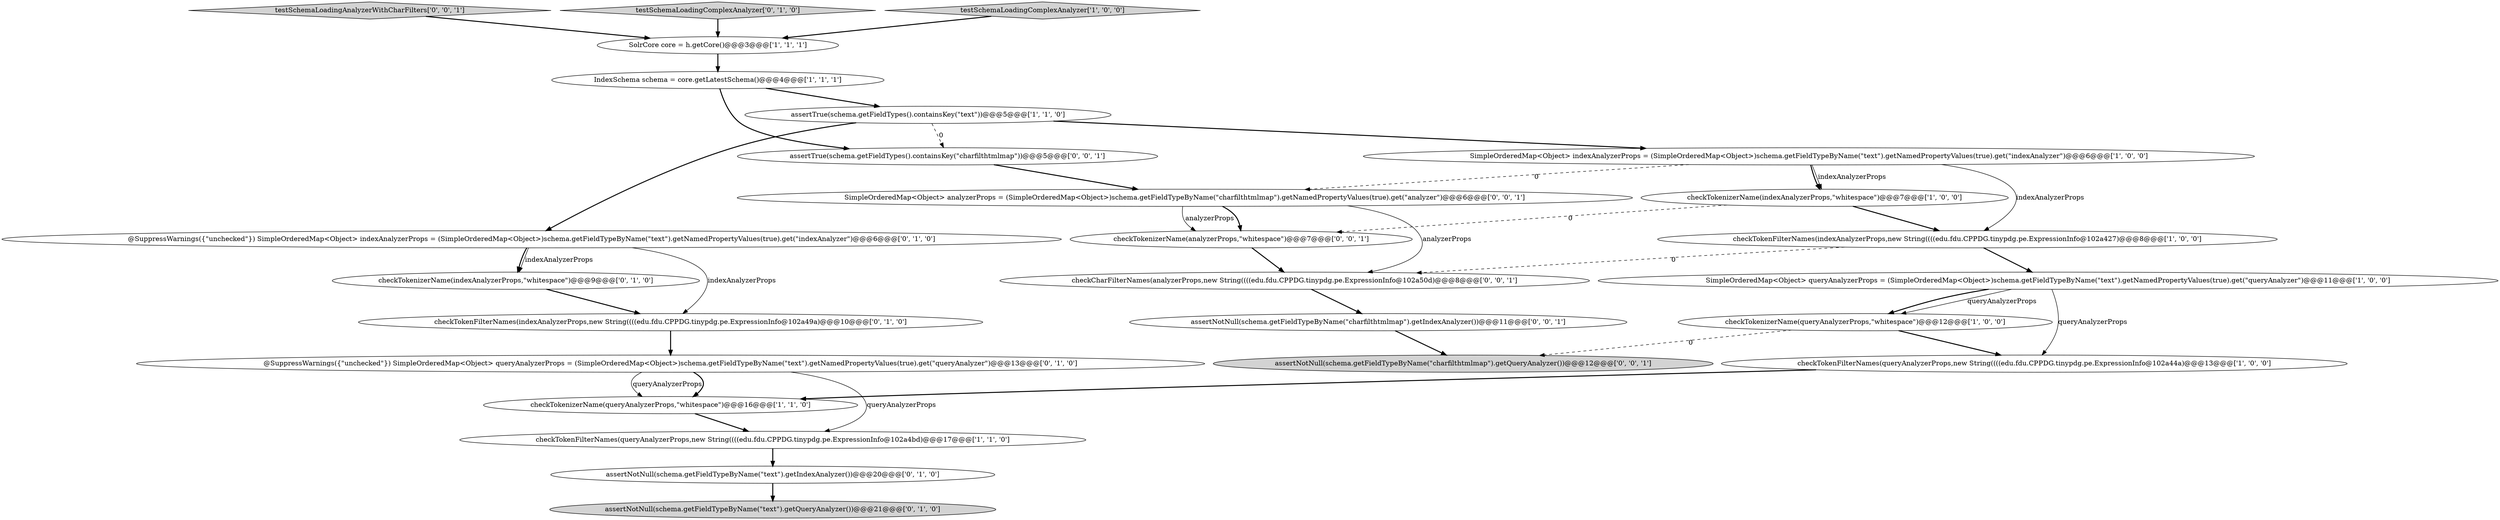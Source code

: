 digraph {
0 [style = filled, label = "SimpleOrderedMap<Object> indexAnalyzerProps = (SimpleOrderedMap<Object>)schema.getFieldTypeByName(\"text\").getNamedPropertyValues(true).get(\"indexAnalyzer\")@@@6@@@['1', '0', '0']", fillcolor = white, shape = ellipse image = "AAA0AAABBB1BBB"];
14 [style = filled, label = "checkTokenFilterNames(indexAnalyzerProps,new String((((edu.fdu.CPPDG.tinypdg.pe.ExpressionInfo@102a49a)@@@10@@@['0', '1', '0']", fillcolor = white, shape = ellipse image = "AAA0AAABBB2BBB"];
9 [style = filled, label = "checkTokenizerName(queryAnalyzerProps,\"whitespace\")@@@12@@@['1', '0', '0']", fillcolor = white, shape = ellipse image = "AAA0AAABBB1BBB"];
16 [style = filled, label = "assertNotNull(schema.getFieldTypeByName(\"text\").getIndexAnalyzer())@@@20@@@['0', '1', '0']", fillcolor = white, shape = ellipse image = "AAA0AAABBB2BBB"];
7 [style = filled, label = "IndexSchema schema = core.getLatestSchema()@@@4@@@['1', '1', '1']", fillcolor = white, shape = ellipse image = "AAA0AAABBB1BBB"];
8 [style = filled, label = "assertTrue(schema.getFieldTypes().containsKey(\"text\"))@@@5@@@['1', '1', '0']", fillcolor = white, shape = ellipse image = "AAA0AAABBB1BBB"];
19 [style = filled, label = "assertNotNull(schema.getFieldTypeByName(\"charfilthtmlmap\").getIndexAnalyzer())@@@11@@@['0', '0', '1']", fillcolor = white, shape = ellipse image = "AAA0AAABBB3BBB"];
10 [style = filled, label = "checkTokenFilterNames(queryAnalyzerProps,new String((((edu.fdu.CPPDG.tinypdg.pe.ExpressionInfo@102a4bd)@@@17@@@['1', '1', '0']", fillcolor = white, shape = ellipse image = "AAA0AAABBB1BBB"];
20 [style = filled, label = "assertNotNull(schema.getFieldTypeByName(\"charfilthtmlmap\").getQueryAnalyzer())@@@12@@@['0', '0', '1']", fillcolor = lightgray, shape = ellipse image = "AAA0AAABBB3BBB"];
4 [style = filled, label = "SimpleOrderedMap<Object> queryAnalyzerProps = (SimpleOrderedMap<Object>)schema.getFieldTypeByName(\"text\").getNamedPropertyValues(true).get(\"queryAnalyzer\")@@@11@@@['1', '0', '0']", fillcolor = white, shape = ellipse image = "AAA0AAABBB1BBB"];
24 [style = filled, label = "assertTrue(schema.getFieldTypes().containsKey(\"charfilthtmlmap\"))@@@5@@@['0', '0', '1']", fillcolor = white, shape = ellipse image = "AAA0AAABBB3BBB"];
6 [style = filled, label = "checkTokenFilterNames(queryAnalyzerProps,new String((((edu.fdu.CPPDG.tinypdg.pe.ExpressionInfo@102a44a)@@@13@@@['1', '0', '0']", fillcolor = white, shape = ellipse image = "AAA0AAABBB1BBB"];
11 [style = filled, label = "checkTokenizerName(indexAnalyzerProps,\"whitespace\")@@@7@@@['1', '0', '0']", fillcolor = white, shape = ellipse image = "AAA0AAABBB1BBB"];
3 [style = filled, label = "checkTokenFilterNames(indexAnalyzerProps,new String((((edu.fdu.CPPDG.tinypdg.pe.ExpressionInfo@102a427)@@@8@@@['1', '0', '0']", fillcolor = white, shape = ellipse image = "AAA0AAABBB1BBB"];
22 [style = filled, label = "checkCharFilterNames(analyzerProps,new String((((edu.fdu.CPPDG.tinypdg.pe.ExpressionInfo@102a50d)@@@8@@@['0', '0', '1']", fillcolor = white, shape = ellipse image = "AAA0AAABBB3BBB"];
25 [style = filled, label = "checkTokenizerName(analyzerProps,\"whitespace\")@@@7@@@['0', '0', '1']", fillcolor = white, shape = ellipse image = "AAA0AAABBB3BBB"];
1 [style = filled, label = "SolrCore core = h.getCore()@@@3@@@['1', '1', '1']", fillcolor = white, shape = ellipse image = "AAA0AAABBB1BBB"];
23 [style = filled, label = "testSchemaLoadingAnalyzerWithCharFilters['0', '0', '1']", fillcolor = lightgray, shape = diamond image = "AAA0AAABBB3BBB"];
21 [style = filled, label = "SimpleOrderedMap<Object> analyzerProps = (SimpleOrderedMap<Object>)schema.getFieldTypeByName(\"charfilthtmlmap\").getNamedPropertyValues(true).get(\"analyzer\")@@@6@@@['0', '0', '1']", fillcolor = white, shape = ellipse image = "AAA0AAABBB3BBB"];
15 [style = filled, label = "@SuppressWarnings({\"unchecked\"}) SimpleOrderedMap<Object> indexAnalyzerProps = (SimpleOrderedMap<Object>)schema.getFieldTypeByName(\"text\").getNamedPropertyValues(true).get(\"indexAnalyzer\")@@@6@@@['0', '1', '0']", fillcolor = white, shape = ellipse image = "AAA0AAABBB2BBB"];
18 [style = filled, label = "assertNotNull(schema.getFieldTypeByName(\"text\").getQueryAnalyzer())@@@21@@@['0', '1', '0']", fillcolor = lightgray, shape = ellipse image = "AAA0AAABBB2BBB"];
17 [style = filled, label = "testSchemaLoadingComplexAnalyzer['0', '1', '0']", fillcolor = lightgray, shape = diamond image = "AAA0AAABBB2BBB"];
13 [style = filled, label = "checkTokenizerName(indexAnalyzerProps,\"whitespace\")@@@9@@@['0', '1', '0']", fillcolor = white, shape = ellipse image = "AAA0AAABBB2BBB"];
2 [style = filled, label = "testSchemaLoadingComplexAnalyzer['1', '0', '0']", fillcolor = lightgray, shape = diamond image = "AAA0AAABBB1BBB"];
12 [style = filled, label = "@SuppressWarnings({\"unchecked\"}) SimpleOrderedMap<Object> queryAnalyzerProps = (SimpleOrderedMap<Object>)schema.getFieldTypeByName(\"text\").getNamedPropertyValues(true).get(\"queryAnalyzer\")@@@13@@@['0', '1', '0']", fillcolor = white, shape = ellipse image = "AAA0AAABBB2BBB"];
5 [style = filled, label = "checkTokenizerName(queryAnalyzerProps,\"whitespace\")@@@16@@@['1', '1', '0']", fillcolor = white, shape = ellipse image = "AAA0AAABBB1BBB"];
10->16 [style = bold, label=""];
24->21 [style = bold, label=""];
21->22 [style = solid, label="analyzerProps"];
11->3 [style = bold, label=""];
22->19 [style = bold, label=""];
0->11 [style = solid, label="indexAnalyzerProps"];
7->8 [style = bold, label=""];
7->24 [style = bold, label=""];
4->6 [style = solid, label="queryAnalyzerProps"];
15->14 [style = solid, label="indexAnalyzerProps"];
3->22 [style = dashed, label="0"];
8->0 [style = bold, label=""];
0->21 [style = dashed, label="0"];
23->1 [style = bold, label=""];
16->18 [style = bold, label=""];
4->9 [style = solid, label="queryAnalyzerProps"];
19->20 [style = bold, label=""];
15->13 [style = solid, label="indexAnalyzerProps"];
21->25 [style = solid, label="analyzerProps"];
11->25 [style = dashed, label="0"];
8->24 [style = dashed, label="0"];
14->12 [style = bold, label=""];
5->10 [style = bold, label=""];
0->11 [style = bold, label=""];
9->6 [style = bold, label=""];
12->5 [style = solid, label="queryAnalyzerProps"];
12->10 [style = solid, label="queryAnalyzerProps"];
21->25 [style = bold, label=""];
0->3 [style = solid, label="indexAnalyzerProps"];
12->5 [style = bold, label=""];
4->9 [style = bold, label=""];
2->1 [style = bold, label=""];
15->13 [style = bold, label=""];
6->5 [style = bold, label=""];
9->20 [style = dashed, label="0"];
1->7 [style = bold, label=""];
13->14 [style = bold, label=""];
25->22 [style = bold, label=""];
3->4 [style = bold, label=""];
8->15 [style = bold, label=""];
17->1 [style = bold, label=""];
}
